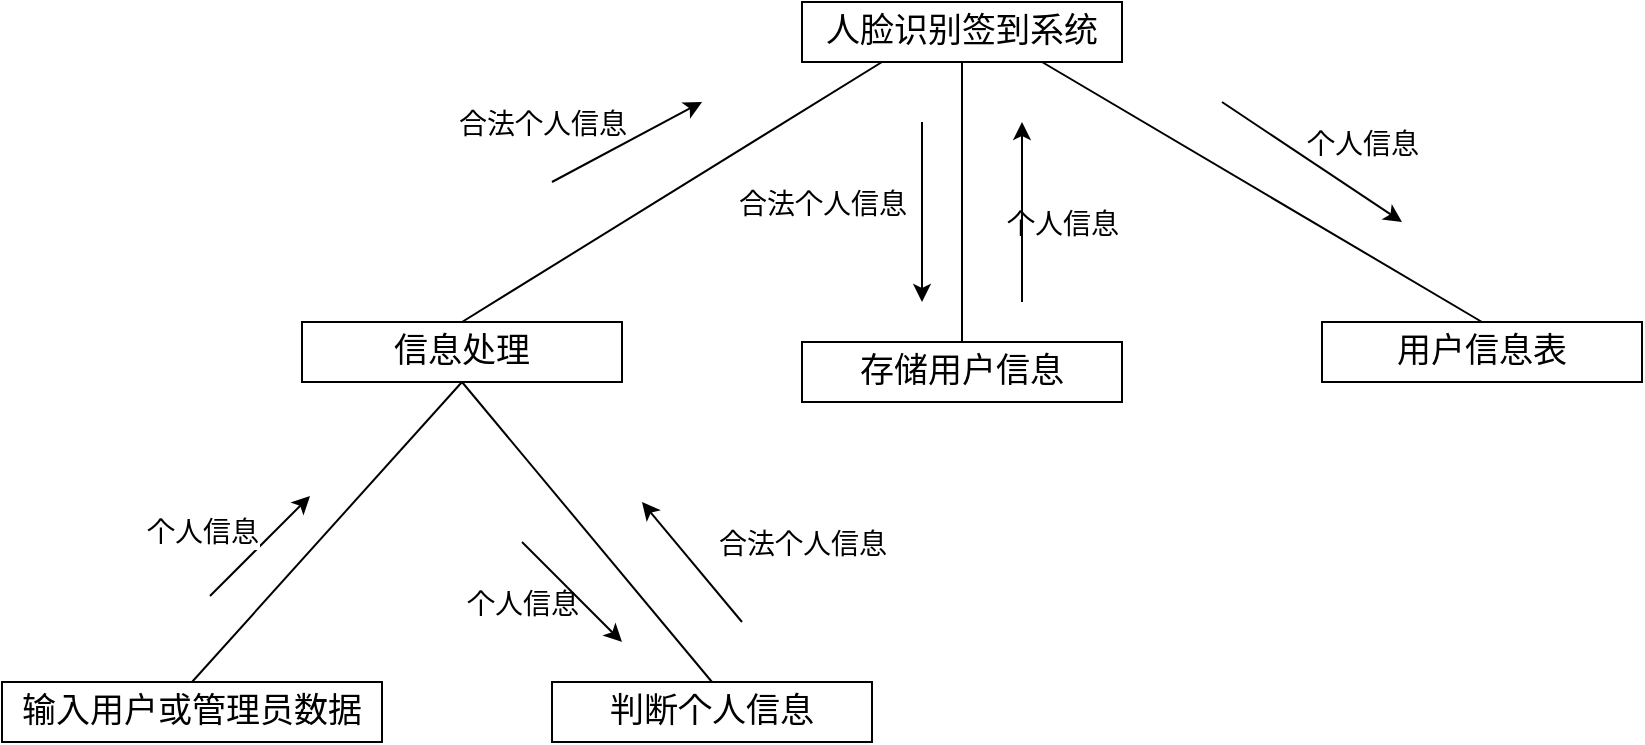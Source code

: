 <mxfile version="24.1.0" type="device">
  <diagram name="第 1 页" id="LOKX1-REjrockR6VIiN4">
    <mxGraphModel dx="1571" dy="2045" grid="1" gridSize="10" guides="1" tooltips="1" connect="1" arrows="1" fold="1" page="1" pageScale="1" pageWidth="827" pageHeight="1169" math="0" shadow="0">
      <root>
        <mxCell id="0" />
        <mxCell id="1" parent="0" />
        <mxCell id="20MCriNh1HP-Oao_uKb8-1" style="edgeStyle=none;rounded=0;orthogonalLoop=1;jettySize=auto;html=1;exitX=0.25;exitY=1;exitDx=0;exitDy=0;entryX=0.5;entryY=0;entryDx=0;entryDy=0;strokeColor=default;align=center;verticalAlign=middle;fontFamily=Helvetica;fontSize=11;fontColor=default;labelBackgroundColor=default;endArrow=none;endFill=0;" edge="1" parent="1" source="20MCriNh1HP-Oao_uKb8-2" target="20MCriNh1HP-Oao_uKb8-3">
          <mxGeometry relative="1" as="geometry" />
        </mxCell>
        <mxCell id="20MCriNh1HP-Oao_uKb8-2" value="&lt;font style=&quot;font-size: 17px;&quot;&gt;人脸识别签到系统&lt;/font&gt;" style="rounded=0;whiteSpace=wrap;html=1;fontFamily=Helvetica;fontSize=11;fontColor=default;labelBackgroundColor=default;" vertex="1" parent="1">
          <mxGeometry x="-30" y="-920" width="160" height="30" as="geometry" />
        </mxCell>
        <mxCell id="20MCriNh1HP-Oao_uKb8-3" value="&lt;span style=&quot;font-size: 17px;&quot;&gt;信息处理&lt;/span&gt;" style="rounded=0;whiteSpace=wrap;html=1;fontFamily=Helvetica;fontSize=11;fontColor=default;labelBackgroundColor=default;" vertex="1" parent="1">
          <mxGeometry x="-280" y="-760" width="160" height="30" as="geometry" />
        </mxCell>
        <mxCell id="20MCriNh1HP-Oao_uKb8-4" value="" style="edgeStyle=none;rounded=0;orthogonalLoop=1;jettySize=auto;html=1;strokeColor=default;align=center;verticalAlign=middle;fontFamily=Helvetica;fontSize=11;fontColor=default;labelBackgroundColor=default;endArrow=none;endFill=0;" edge="1" parent="1" source="20MCriNh1HP-Oao_uKb8-5" target="20MCriNh1HP-Oao_uKb8-2">
          <mxGeometry relative="1" as="geometry" />
        </mxCell>
        <mxCell id="20MCriNh1HP-Oao_uKb8-5" value="&lt;span style=&quot;font-size: 17px;&quot;&gt;存储用户信息&lt;/span&gt;" style="rounded=0;whiteSpace=wrap;html=1;fontFamily=Helvetica;fontSize=11;fontColor=default;labelBackgroundColor=default;" vertex="1" parent="1">
          <mxGeometry x="-30" y="-750" width="160" height="30" as="geometry" />
        </mxCell>
        <mxCell id="20MCriNh1HP-Oao_uKb8-6" style="edgeStyle=none;rounded=0;orthogonalLoop=1;jettySize=auto;html=1;exitX=0.5;exitY=0;exitDx=0;exitDy=0;entryX=0.75;entryY=1;entryDx=0;entryDy=0;strokeColor=default;align=center;verticalAlign=middle;fontFamily=Helvetica;fontSize=11;fontColor=default;labelBackgroundColor=default;endArrow=none;endFill=0;" edge="1" parent="1" source="20MCriNh1HP-Oao_uKb8-7" target="20MCriNh1HP-Oao_uKb8-2">
          <mxGeometry relative="1" as="geometry" />
        </mxCell>
        <mxCell id="20MCriNh1HP-Oao_uKb8-7" value="&lt;span style=&quot;font-size: 17px;&quot;&gt;用户信息表&lt;/span&gt;" style="rounded=0;whiteSpace=wrap;html=1;fontFamily=Helvetica;fontSize=11;fontColor=default;labelBackgroundColor=default;" vertex="1" parent="1">
          <mxGeometry x="230" y="-760" width="160" height="30" as="geometry" />
        </mxCell>
        <mxCell id="20MCriNh1HP-Oao_uKb8-8" style="edgeStyle=none;rounded=0;orthogonalLoop=1;jettySize=auto;html=1;exitX=0.5;exitY=0;exitDx=0;exitDy=0;entryX=0.5;entryY=1;entryDx=0;entryDy=0;strokeColor=default;align=center;verticalAlign=middle;fontFamily=Helvetica;fontSize=11;fontColor=default;labelBackgroundColor=default;endArrow=none;endFill=0;" edge="1" parent="1" source="20MCriNh1HP-Oao_uKb8-9" target="20MCriNh1HP-Oao_uKb8-3">
          <mxGeometry relative="1" as="geometry" />
        </mxCell>
        <mxCell id="20MCriNh1HP-Oao_uKb8-9" value="&lt;span style=&quot;font-size: 17px;&quot;&gt;输入用户或管理员数据&lt;/span&gt;" style="rounded=0;whiteSpace=wrap;html=1;fontFamily=Helvetica;fontSize=11;fontColor=default;labelBackgroundColor=default;" vertex="1" parent="1">
          <mxGeometry x="-430" y="-580" width="190" height="30" as="geometry" />
        </mxCell>
        <mxCell id="20MCriNh1HP-Oao_uKb8-10" style="edgeStyle=none;rounded=0;orthogonalLoop=1;jettySize=auto;html=1;exitX=0.5;exitY=0;exitDx=0;exitDy=0;entryX=0.5;entryY=1;entryDx=0;entryDy=0;strokeColor=default;align=center;verticalAlign=middle;fontFamily=Helvetica;fontSize=11;fontColor=default;labelBackgroundColor=default;endArrow=none;endFill=0;" edge="1" parent="1" source="20MCriNh1HP-Oao_uKb8-11" target="20MCriNh1HP-Oao_uKb8-3">
          <mxGeometry relative="1" as="geometry" />
        </mxCell>
        <mxCell id="20MCriNh1HP-Oao_uKb8-11" value="&lt;span style=&quot;font-size: 17px;&quot;&gt;判断个人信息&lt;/span&gt;" style="rounded=0;whiteSpace=wrap;html=1;fontFamily=Helvetica;fontSize=11;fontColor=default;labelBackgroundColor=default;" vertex="1" parent="1">
          <mxGeometry x="-155" y="-580" width="160" height="30" as="geometry" />
        </mxCell>
        <mxCell id="20MCriNh1HP-Oao_uKb8-12" value="" style="endArrow=classic;html=1;rounded=0;strokeColor=default;align=center;verticalAlign=middle;fontFamily=Helvetica;fontSize=11;fontColor=default;labelBackgroundColor=default;" edge="1" parent="1">
          <mxGeometry width="50" height="50" relative="1" as="geometry">
            <mxPoint x="-326" y="-623" as="sourcePoint" />
            <mxPoint x="-276" y="-673" as="targetPoint" />
          </mxGeometry>
        </mxCell>
        <mxCell id="20MCriNh1HP-Oao_uKb8-13" value="&lt;font style=&quot;font-size: 14px;&quot;&gt;个人信息&lt;/font&gt;" style="edgeLabel;html=1;align=center;verticalAlign=middle;resizable=0;points=[];fontFamily=Helvetica;fontSize=11;fontColor=default;labelBackgroundColor=default;" vertex="1" connectable="0" parent="20MCriNh1HP-Oao_uKb8-12">
          <mxGeometry x="0.117" y="6" relative="1" as="geometry">
            <mxPoint x="-28" as="offset" />
          </mxGeometry>
        </mxCell>
        <mxCell id="20MCriNh1HP-Oao_uKb8-14" value="&lt;font style=&quot;font-size: 14px;&quot;&gt;个人信息&lt;/font&gt;" style="edgeLabel;html=1;align=center;verticalAlign=middle;resizable=0;points=[];fontFamily=Helvetica;fontSize=11;fontColor=default;labelBackgroundColor=default;" vertex="1" connectable="0" parent="20MCriNh1HP-Oao_uKb8-12">
          <mxGeometry x="0.117" y="6" relative="1" as="geometry">
            <mxPoint x="132" y="36" as="offset" />
          </mxGeometry>
        </mxCell>
        <mxCell id="20MCriNh1HP-Oao_uKb8-15" value="&lt;font style=&quot;font-size: 14px;&quot;&gt;合法个人信息&lt;/font&gt;" style="edgeLabel;html=1;align=center;verticalAlign=middle;resizable=0;points=[];fontFamily=Helvetica;fontSize=11;fontColor=default;labelBackgroundColor=default;" vertex="1" connectable="0" parent="20MCriNh1HP-Oao_uKb8-12">
          <mxGeometry x="0.117" y="6" relative="1" as="geometry">
            <mxPoint x="272" y="6" as="offset" />
          </mxGeometry>
        </mxCell>
        <mxCell id="20MCriNh1HP-Oao_uKb8-16" value="&lt;font style=&quot;font-size: 14px;&quot;&gt;合法个人信息&lt;/font&gt;" style="edgeLabel;html=1;align=center;verticalAlign=middle;resizable=0;points=[];fontFamily=Helvetica;fontSize=11;fontColor=default;labelBackgroundColor=default;" vertex="1" connectable="0" parent="20MCriNh1HP-Oao_uKb8-12">
          <mxGeometry x="0.117" y="6" relative="1" as="geometry">
            <mxPoint x="142" y="-204" as="offset" />
          </mxGeometry>
        </mxCell>
        <mxCell id="20MCriNh1HP-Oao_uKb8-17" value="&lt;font style=&quot;font-size: 14px;&quot;&gt;个人信息&lt;/font&gt;" style="edgeLabel;html=1;align=center;verticalAlign=middle;resizable=0;points=[];fontFamily=Helvetica;fontSize=11;fontColor=default;labelBackgroundColor=default;" vertex="1" connectable="0" parent="20MCriNh1HP-Oao_uKb8-12">
          <mxGeometry x="0.117" y="6" relative="1" as="geometry">
            <mxPoint x="552" y="-194" as="offset" />
          </mxGeometry>
        </mxCell>
        <mxCell id="20MCriNh1HP-Oao_uKb8-18" value="&lt;font style=&quot;font-size: 14px;&quot;&gt;合法个人信息&lt;/font&gt;" style="edgeLabel;html=1;align=center;verticalAlign=middle;resizable=0;points=[];fontFamily=Helvetica;fontSize=11;fontColor=default;labelBackgroundColor=default;" vertex="1" connectable="0" parent="20MCriNh1HP-Oao_uKb8-12">
          <mxGeometry x="0.117" y="6" relative="1" as="geometry">
            <mxPoint x="282" y="-164" as="offset" />
          </mxGeometry>
        </mxCell>
        <mxCell id="20MCriNh1HP-Oao_uKb8-19" value="&lt;font style=&quot;font-size: 14px;&quot;&gt;个人信息&lt;/font&gt;" style="edgeLabel;html=1;align=center;verticalAlign=middle;resizable=0;points=[];fontFamily=Helvetica;fontSize=11;fontColor=default;labelBackgroundColor=default;" vertex="1" connectable="0" parent="20MCriNh1HP-Oao_uKb8-12">
          <mxGeometry x="0.117" y="6" relative="1" as="geometry">
            <mxPoint x="402" y="-154" as="offset" />
          </mxGeometry>
        </mxCell>
        <mxCell id="20MCriNh1HP-Oao_uKb8-20" value="" style="endArrow=classic;html=1;rounded=0;strokeColor=default;align=center;verticalAlign=middle;fontFamily=Helvetica;fontSize=11;fontColor=default;labelBackgroundColor=default;" edge="1" parent="1">
          <mxGeometry width="50" height="50" relative="1" as="geometry">
            <mxPoint x="-155" y="-830" as="sourcePoint" />
            <mxPoint x="-80" y="-870" as="targetPoint" />
          </mxGeometry>
        </mxCell>
        <mxCell id="20MCriNh1HP-Oao_uKb8-21" value="" style="endArrow=classic;html=1;rounded=0;strokeColor=default;align=center;verticalAlign=middle;fontFamily=Helvetica;fontSize=11;fontColor=default;labelBackgroundColor=default;" edge="1" parent="1">
          <mxGeometry width="50" height="50" relative="1" as="geometry">
            <mxPoint x="30" y="-860" as="sourcePoint" />
            <mxPoint x="30" y="-770" as="targetPoint" />
          </mxGeometry>
        </mxCell>
        <mxCell id="20MCriNh1HP-Oao_uKb8-22" value="" style="endArrow=classic;html=1;rounded=0;strokeColor=default;align=center;verticalAlign=middle;fontFamily=Helvetica;fontSize=11;fontColor=default;labelBackgroundColor=default;" edge="1" parent="1">
          <mxGeometry width="50" height="50" relative="1" as="geometry">
            <mxPoint x="80" y="-770" as="sourcePoint" />
            <mxPoint x="80" y="-860" as="targetPoint" />
          </mxGeometry>
        </mxCell>
        <mxCell id="20MCriNh1HP-Oao_uKb8-23" value="" style="endArrow=classic;html=1;rounded=0;strokeColor=default;align=center;verticalAlign=middle;fontFamily=Helvetica;fontSize=11;fontColor=default;labelBackgroundColor=default;" edge="1" parent="1">
          <mxGeometry width="50" height="50" relative="1" as="geometry">
            <mxPoint x="180" y="-870" as="sourcePoint" />
            <mxPoint x="270" y="-810" as="targetPoint" />
          </mxGeometry>
        </mxCell>
        <mxCell id="20MCriNh1HP-Oao_uKb8-24" value="" style="endArrow=classic;html=1;rounded=0;strokeColor=default;align=center;verticalAlign=middle;fontFamily=Helvetica;fontSize=11;fontColor=default;labelBackgroundColor=default;" edge="1" parent="1">
          <mxGeometry width="50" height="50" relative="1" as="geometry">
            <mxPoint x="-170" y="-650" as="sourcePoint" />
            <mxPoint x="-120" y="-600" as="targetPoint" />
          </mxGeometry>
        </mxCell>
        <mxCell id="20MCriNh1HP-Oao_uKb8-25" value="" style="endArrow=classic;html=1;rounded=0;strokeColor=default;align=center;verticalAlign=middle;fontFamily=Helvetica;fontSize=11;fontColor=default;labelBackgroundColor=default;" edge="1" parent="1">
          <mxGeometry width="50" height="50" relative="1" as="geometry">
            <mxPoint x="-60" y="-610" as="sourcePoint" />
            <mxPoint x="-110" y="-670" as="targetPoint" />
          </mxGeometry>
        </mxCell>
      </root>
    </mxGraphModel>
  </diagram>
</mxfile>
